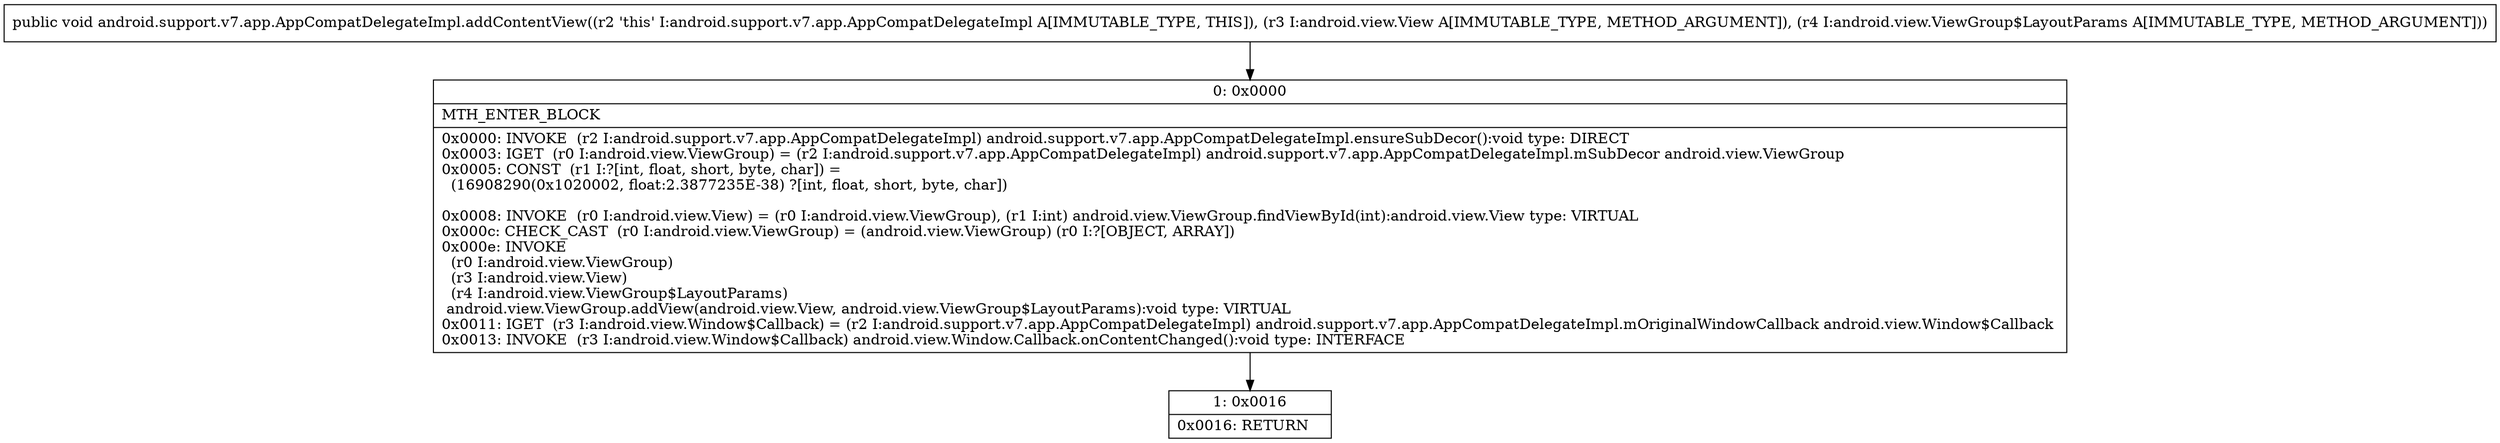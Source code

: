 digraph "CFG forandroid.support.v7.app.AppCompatDelegateImpl.addContentView(Landroid\/view\/View;Landroid\/view\/ViewGroup$LayoutParams;)V" {
Node_0 [shape=record,label="{0\:\ 0x0000|MTH_ENTER_BLOCK\l|0x0000: INVOKE  (r2 I:android.support.v7.app.AppCompatDelegateImpl) android.support.v7.app.AppCompatDelegateImpl.ensureSubDecor():void type: DIRECT \l0x0003: IGET  (r0 I:android.view.ViewGroup) = (r2 I:android.support.v7.app.AppCompatDelegateImpl) android.support.v7.app.AppCompatDelegateImpl.mSubDecor android.view.ViewGroup \l0x0005: CONST  (r1 I:?[int, float, short, byte, char]) = \l  (16908290(0x1020002, float:2.3877235E\-38) ?[int, float, short, byte, char])\l \l0x0008: INVOKE  (r0 I:android.view.View) = (r0 I:android.view.ViewGroup), (r1 I:int) android.view.ViewGroup.findViewById(int):android.view.View type: VIRTUAL \l0x000c: CHECK_CAST  (r0 I:android.view.ViewGroup) = (android.view.ViewGroup) (r0 I:?[OBJECT, ARRAY]) \l0x000e: INVOKE  \l  (r0 I:android.view.ViewGroup)\l  (r3 I:android.view.View)\l  (r4 I:android.view.ViewGroup$LayoutParams)\l android.view.ViewGroup.addView(android.view.View, android.view.ViewGroup$LayoutParams):void type: VIRTUAL \l0x0011: IGET  (r3 I:android.view.Window$Callback) = (r2 I:android.support.v7.app.AppCompatDelegateImpl) android.support.v7.app.AppCompatDelegateImpl.mOriginalWindowCallback android.view.Window$Callback \l0x0013: INVOKE  (r3 I:android.view.Window$Callback) android.view.Window.Callback.onContentChanged():void type: INTERFACE \l}"];
Node_1 [shape=record,label="{1\:\ 0x0016|0x0016: RETURN   \l}"];
MethodNode[shape=record,label="{public void android.support.v7.app.AppCompatDelegateImpl.addContentView((r2 'this' I:android.support.v7.app.AppCompatDelegateImpl A[IMMUTABLE_TYPE, THIS]), (r3 I:android.view.View A[IMMUTABLE_TYPE, METHOD_ARGUMENT]), (r4 I:android.view.ViewGroup$LayoutParams A[IMMUTABLE_TYPE, METHOD_ARGUMENT])) }"];
MethodNode -> Node_0;
Node_0 -> Node_1;
}

